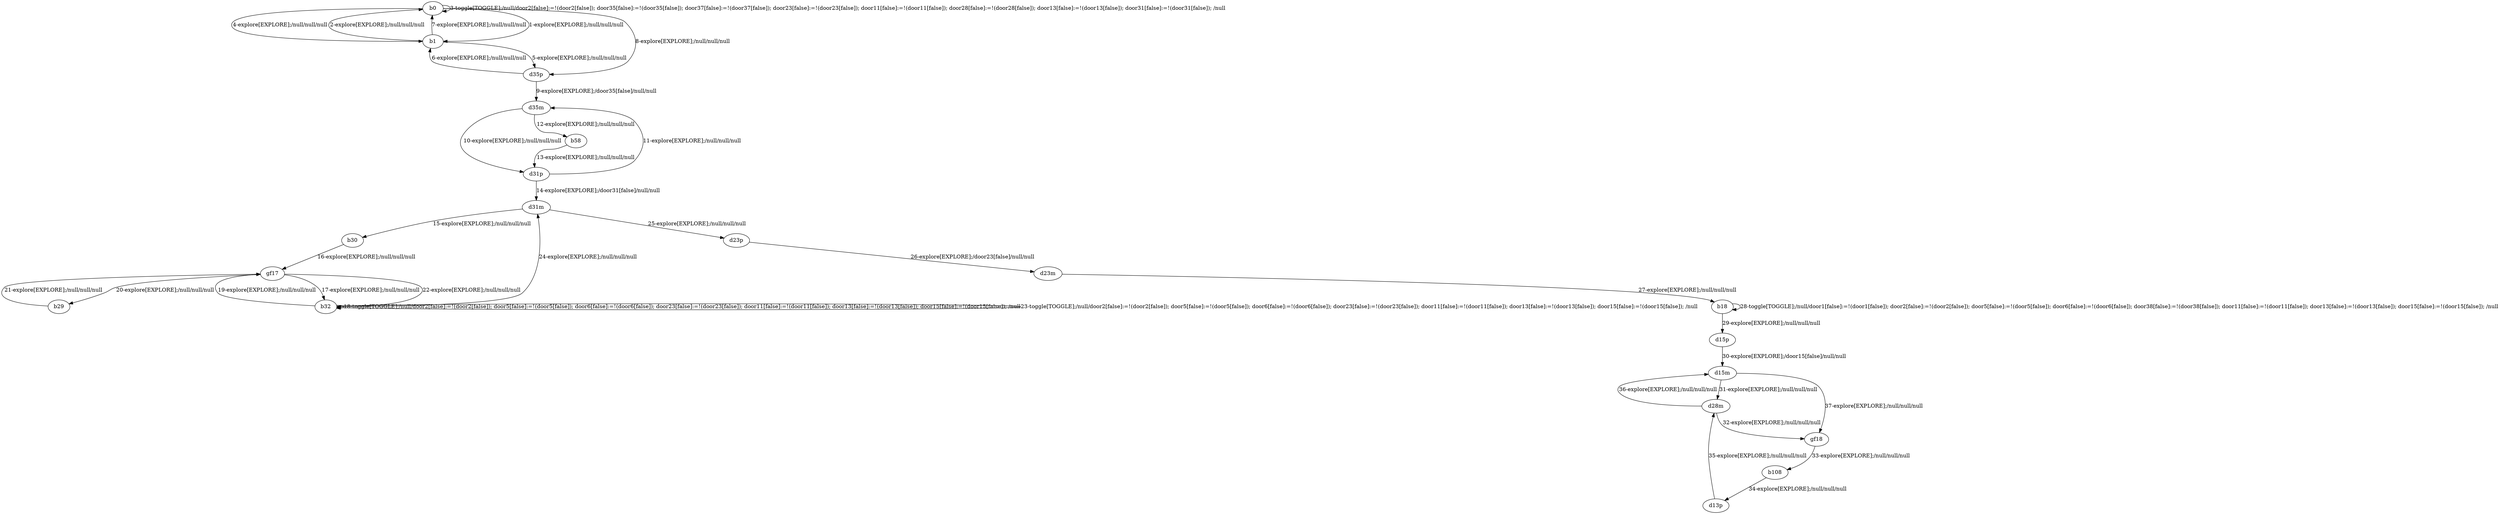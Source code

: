 # Total number of goals covered by this test: 1
# d28m --> d15m

digraph g {
"b0" -> "b1" [label = "1-explore[EXPLORE];/null/null/null"];
"b1" -> "b0" [label = "2-explore[EXPLORE];/null/null/null"];
"b0" -> "b0" [label = "3-toggle[TOGGLE];/null/door2[false]:=!(door2[false]); door35[false]:=!(door35[false]); door37[false]:=!(door37[false]); door23[false]:=!(door23[false]); door11[false]:=!(door11[false]); door28[false]:=!(door28[false]); door13[false]:=!(door13[false]); door31[false]:=!(door31[false]); /null"];
"b0" -> "b1" [label = "4-explore[EXPLORE];/null/null/null"];
"b1" -> "d35p" [label = "5-explore[EXPLORE];/null/null/null"];
"d35p" -> "b1" [label = "6-explore[EXPLORE];/null/null/null"];
"b1" -> "b0" [label = "7-explore[EXPLORE];/null/null/null"];
"b0" -> "d35p" [label = "8-explore[EXPLORE];/null/null/null"];
"d35p" -> "d35m" [label = "9-explore[EXPLORE];/door35[false]/null/null"];
"d35m" -> "d31p" [label = "10-explore[EXPLORE];/null/null/null"];
"d31p" -> "d35m" [label = "11-explore[EXPLORE];/null/null/null"];
"d35m" -> "b58" [label = "12-explore[EXPLORE];/null/null/null"];
"b58" -> "d31p" [label = "13-explore[EXPLORE];/null/null/null"];
"d31p" -> "d31m" [label = "14-explore[EXPLORE];/door31[false]/null/null"];
"d31m" -> "b30" [label = "15-explore[EXPLORE];/null/null/null"];
"b30" -> "gf17" [label = "16-explore[EXPLORE];/null/null/null"];
"gf17" -> "b32" [label = "17-explore[EXPLORE];/null/null/null"];
"b32" -> "b32" [label = "18-toggle[TOGGLE];/null/door2[false]:=!(door2[false]); door5[false]:=!(door5[false]); door6[false]:=!(door6[false]); door23[false]:=!(door23[false]); door11[false]:=!(door11[false]); door13[false]:=!(door13[false]); door15[false]:=!(door15[false]); /null"];
"b32" -> "gf17" [label = "19-explore[EXPLORE];/null/null/null"];
"gf17" -> "b29" [label = "20-explore[EXPLORE];/null/null/null"];
"b29" -> "gf17" [label = "21-explore[EXPLORE];/null/null/null"];
"gf17" -> "b32" [label = "22-explore[EXPLORE];/null/null/null"];
"b32" -> "b32" [label = "23-toggle[TOGGLE];/null/door2[false]:=!(door2[false]); door5[false]:=!(door5[false]); door6[false]:=!(door6[false]); door23[false]:=!(door23[false]); door11[false]:=!(door11[false]); door13[false]:=!(door13[false]); door15[false]:=!(door15[false]); /null"];
"b32" -> "d31m" [label = "24-explore[EXPLORE];/null/null/null"];
"d31m" -> "d23p" [label = "25-explore[EXPLORE];/null/null/null"];
"d23p" -> "d23m" [label = "26-explore[EXPLORE];/door23[false]/null/null"];
"d23m" -> "b18" [label = "27-explore[EXPLORE];/null/null/null"];
"b18" -> "b18" [label = "28-toggle[TOGGLE];/null/door1[false]:=!(door1[false]); door2[false]:=!(door2[false]); door5[false]:=!(door5[false]); door6[false]:=!(door6[false]); door38[false]:=!(door38[false]); door11[false]:=!(door11[false]); door13[false]:=!(door13[false]); door15[false]:=!(door15[false]); /null"];
"b18" -> "d15p" [label = "29-explore[EXPLORE];/null/null/null"];
"d15p" -> "d15m" [label = "30-explore[EXPLORE];/door15[false]/null/null"];
"d15m" -> "d28m" [label = "31-explore[EXPLORE];/null/null/null"];
"d28m" -> "gf18" [label = "32-explore[EXPLORE];/null/null/null"];
"gf18" -> "b108" [label = "33-explore[EXPLORE];/null/null/null"];
"b108" -> "d13p" [label = "34-explore[EXPLORE];/null/null/null"];
"d13p" -> "d28m" [label = "35-explore[EXPLORE];/null/null/null"];
"d28m" -> "d15m" [label = "36-explore[EXPLORE];/null/null/null"];
"d15m" -> "gf18" [label = "37-explore[EXPLORE];/null/null/null"];
}